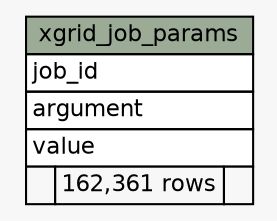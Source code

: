 // dot 2.30.1 on Mac OS X 10.8.3
// SchemaSpy rev 590
digraph "xgrid_job_params" {
  graph [
    rankdir="RL"
    bgcolor="#f7f7f7"
    nodesep="0.18"
    ranksep="0.46"
    fontname="Helvetica"
    fontsize="11"
  ];
  node [
    fontname="Helvetica"
    fontsize="11"
    shape="plaintext"
  ];
  edge [
    arrowsize="0.8"
  ];
  "xgrid_job_params" [
    label=<
    <TABLE BORDER="0" CELLBORDER="1" CELLSPACING="0" BGCOLOR="#ffffff">
      <TR><TD COLSPAN="3" BGCOLOR="#9bab96" ALIGN="CENTER">xgrid_job_params</TD></TR>
      <TR><TD PORT="job_id" COLSPAN="3" ALIGN="LEFT">job_id</TD></TR>
      <TR><TD PORT="argument" COLSPAN="3" ALIGN="LEFT">argument</TD></TR>
      <TR><TD PORT="value" COLSPAN="3" ALIGN="LEFT">value</TD></TR>
      <TR><TD ALIGN="LEFT" BGCOLOR="#f7f7f7">  </TD><TD ALIGN="RIGHT" BGCOLOR="#f7f7f7">162,361 rows</TD><TD ALIGN="RIGHT" BGCOLOR="#f7f7f7">  </TD></TR>
    </TABLE>>
    URL="tables/xgrid_job_params.html"
    tooltip="xgrid_job_params"
  ];
}
